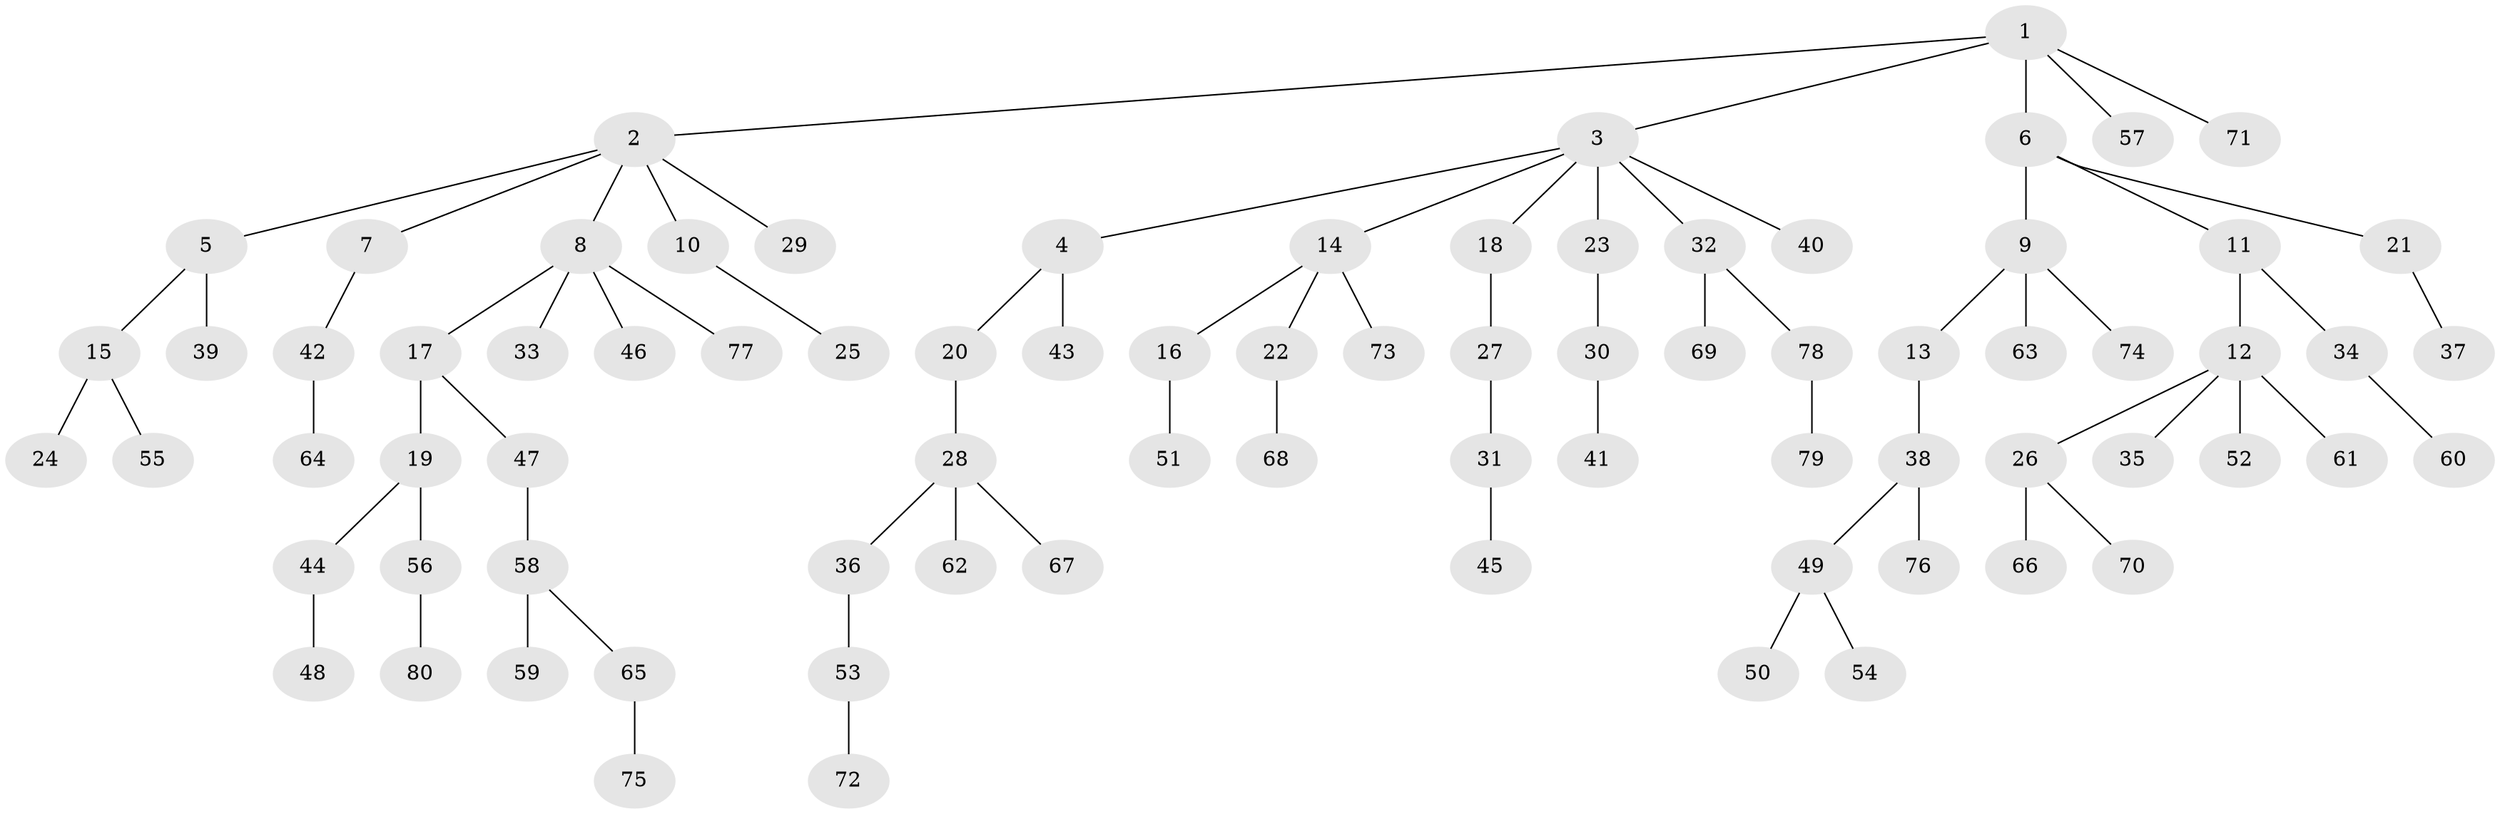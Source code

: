 // Generated by graph-tools (version 1.1) at 2025/50/03/09/25 03:50:25]
// undirected, 80 vertices, 79 edges
graph export_dot {
graph [start="1"]
  node [color=gray90,style=filled];
  1;
  2;
  3;
  4;
  5;
  6;
  7;
  8;
  9;
  10;
  11;
  12;
  13;
  14;
  15;
  16;
  17;
  18;
  19;
  20;
  21;
  22;
  23;
  24;
  25;
  26;
  27;
  28;
  29;
  30;
  31;
  32;
  33;
  34;
  35;
  36;
  37;
  38;
  39;
  40;
  41;
  42;
  43;
  44;
  45;
  46;
  47;
  48;
  49;
  50;
  51;
  52;
  53;
  54;
  55;
  56;
  57;
  58;
  59;
  60;
  61;
  62;
  63;
  64;
  65;
  66;
  67;
  68;
  69;
  70;
  71;
  72;
  73;
  74;
  75;
  76;
  77;
  78;
  79;
  80;
  1 -- 2;
  1 -- 3;
  1 -- 6;
  1 -- 57;
  1 -- 71;
  2 -- 5;
  2 -- 7;
  2 -- 8;
  2 -- 10;
  2 -- 29;
  3 -- 4;
  3 -- 14;
  3 -- 18;
  3 -- 23;
  3 -- 32;
  3 -- 40;
  4 -- 20;
  4 -- 43;
  5 -- 15;
  5 -- 39;
  6 -- 9;
  6 -- 11;
  6 -- 21;
  7 -- 42;
  8 -- 17;
  8 -- 33;
  8 -- 46;
  8 -- 77;
  9 -- 13;
  9 -- 63;
  9 -- 74;
  10 -- 25;
  11 -- 12;
  11 -- 34;
  12 -- 26;
  12 -- 35;
  12 -- 52;
  12 -- 61;
  13 -- 38;
  14 -- 16;
  14 -- 22;
  14 -- 73;
  15 -- 24;
  15 -- 55;
  16 -- 51;
  17 -- 19;
  17 -- 47;
  18 -- 27;
  19 -- 44;
  19 -- 56;
  20 -- 28;
  21 -- 37;
  22 -- 68;
  23 -- 30;
  26 -- 66;
  26 -- 70;
  27 -- 31;
  28 -- 36;
  28 -- 62;
  28 -- 67;
  30 -- 41;
  31 -- 45;
  32 -- 69;
  32 -- 78;
  34 -- 60;
  36 -- 53;
  38 -- 49;
  38 -- 76;
  42 -- 64;
  44 -- 48;
  47 -- 58;
  49 -- 50;
  49 -- 54;
  53 -- 72;
  56 -- 80;
  58 -- 59;
  58 -- 65;
  65 -- 75;
  78 -- 79;
}
